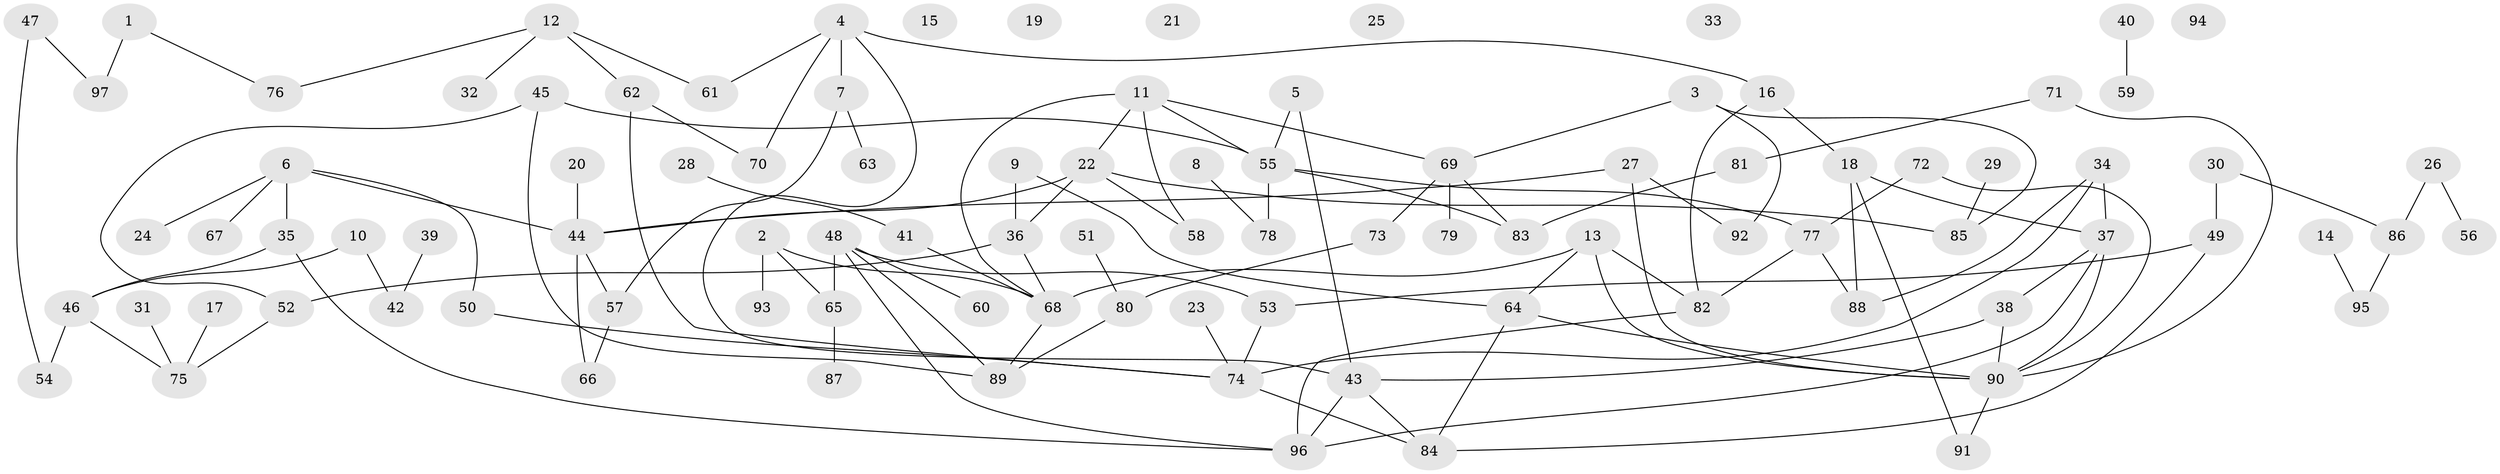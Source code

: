 // Generated by graph-tools (version 1.1) at 2025/39/03/09/25 04:39:39]
// undirected, 97 vertices, 126 edges
graph export_dot {
graph [start="1"]
  node [color=gray90,style=filled];
  1;
  2;
  3;
  4;
  5;
  6;
  7;
  8;
  9;
  10;
  11;
  12;
  13;
  14;
  15;
  16;
  17;
  18;
  19;
  20;
  21;
  22;
  23;
  24;
  25;
  26;
  27;
  28;
  29;
  30;
  31;
  32;
  33;
  34;
  35;
  36;
  37;
  38;
  39;
  40;
  41;
  42;
  43;
  44;
  45;
  46;
  47;
  48;
  49;
  50;
  51;
  52;
  53;
  54;
  55;
  56;
  57;
  58;
  59;
  60;
  61;
  62;
  63;
  64;
  65;
  66;
  67;
  68;
  69;
  70;
  71;
  72;
  73;
  74;
  75;
  76;
  77;
  78;
  79;
  80;
  81;
  82;
  83;
  84;
  85;
  86;
  87;
  88;
  89;
  90;
  91;
  92;
  93;
  94;
  95;
  96;
  97;
  1 -- 76;
  1 -- 97;
  2 -- 65;
  2 -- 68;
  2 -- 93;
  3 -- 69;
  3 -- 85;
  3 -- 92;
  4 -- 7;
  4 -- 16;
  4 -- 43;
  4 -- 61;
  4 -- 70;
  5 -- 43;
  5 -- 55;
  6 -- 24;
  6 -- 35;
  6 -- 44;
  6 -- 50;
  6 -- 67;
  7 -- 57;
  7 -- 63;
  8 -- 78;
  9 -- 36;
  9 -- 64;
  10 -- 42;
  10 -- 46;
  11 -- 22;
  11 -- 55;
  11 -- 58;
  11 -- 68;
  11 -- 69;
  12 -- 32;
  12 -- 61;
  12 -- 62;
  12 -- 76;
  13 -- 64;
  13 -- 68;
  13 -- 82;
  13 -- 90;
  14 -- 95;
  16 -- 18;
  16 -- 82;
  17 -- 75;
  18 -- 37;
  18 -- 88;
  18 -- 91;
  20 -- 44;
  22 -- 36;
  22 -- 44;
  22 -- 58;
  22 -- 85;
  23 -- 74;
  26 -- 56;
  26 -- 86;
  27 -- 44;
  27 -- 90;
  27 -- 92;
  28 -- 41;
  29 -- 85;
  30 -- 49;
  30 -- 86;
  31 -- 75;
  34 -- 37;
  34 -- 74;
  34 -- 88;
  35 -- 46;
  35 -- 96;
  36 -- 52;
  36 -- 68;
  37 -- 38;
  37 -- 90;
  37 -- 96;
  38 -- 43;
  38 -- 90;
  39 -- 42;
  40 -- 59;
  41 -- 68;
  43 -- 84;
  43 -- 96;
  44 -- 57;
  44 -- 66;
  45 -- 52;
  45 -- 55;
  45 -- 89;
  46 -- 54;
  46 -- 75;
  47 -- 54;
  47 -- 97;
  48 -- 53;
  48 -- 60;
  48 -- 65;
  48 -- 89;
  48 -- 96;
  49 -- 53;
  49 -- 84;
  50 -- 74;
  51 -- 80;
  52 -- 75;
  53 -- 74;
  55 -- 77;
  55 -- 78;
  55 -- 83;
  57 -- 66;
  62 -- 70;
  62 -- 74;
  64 -- 84;
  64 -- 90;
  65 -- 87;
  68 -- 89;
  69 -- 73;
  69 -- 79;
  69 -- 83;
  71 -- 81;
  71 -- 90;
  72 -- 77;
  72 -- 90;
  73 -- 80;
  74 -- 84;
  77 -- 82;
  77 -- 88;
  80 -- 89;
  81 -- 83;
  82 -- 96;
  86 -- 95;
  90 -- 91;
}
